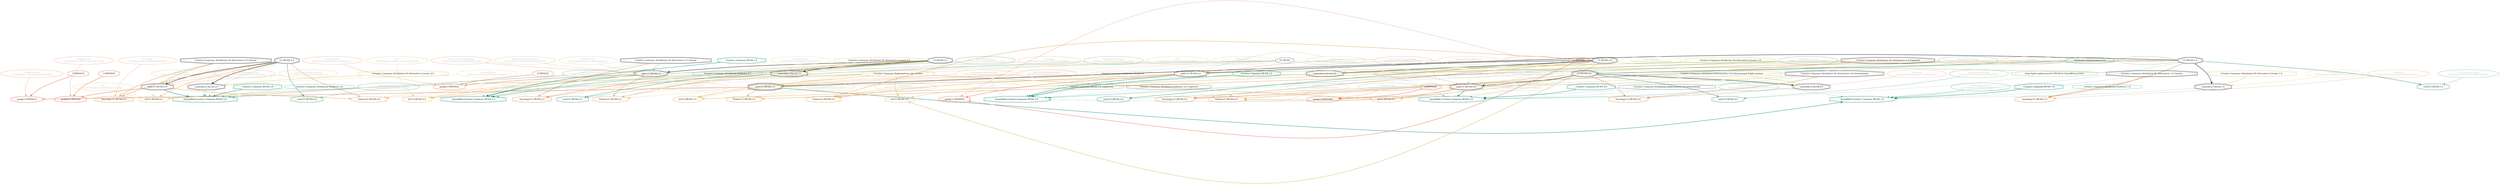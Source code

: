 strict digraph {
    node [shape=box];
    graph [splines=curved];
    1015 [label="SPDXLicense\n37c209ae707988d3d9118e39c70c1e90"
         ,fontcolor=gray
         ,color="#b8bf62"
         ,fillcolor="beige;1"
         ,shape=ellipse];
    1016 [label="spdx:CC-BY-ND-1.0"
         ,shape=tripleoctagon];
    1017 [label="CC-BY-ND-1.0"
         ,shape=doubleoctagon];
    1018 [label="Creative Commons Attribution No Derivatives 1.0 Generic"
         ,shape=doubleoctagon];
    1022 [label="SPDXLicense\n6cb02eb6780bf4bbcc4dd097dcd84f81"
         ,fontcolor=gray
         ,color="#b8bf62"
         ,fillcolor="beige;1"
         ,shape=ellipse];
    1023 [label="spdx:CC-BY-ND-2.0"
         ,shape=doubleoctagon];
    1024 [label="CC-BY-ND-2.0"
         ,shape=doubleoctagon];
    1025 [label="Creative Commons Attribution No Derivatives 2.0 Generic"
         ,shape=doubleoctagon];
    1029 [label="SPDXLicense\n60214fcd62d94a8e71edf6e0dfcf82a2"
         ,fontcolor=gray
         ,color="#b8bf62"
         ,fillcolor="beige;1"
         ,shape=ellipse];
    1030 [label="spdx:CC-BY-ND-2.5"
         ,shape=doubleoctagon];
    1031 [label="CC-BY-ND-2.5"
         ,shape=doubleoctagon];
    1032 [label="Creative Commons Attribution No Derivatives 2.5 Generic"
         ,shape=doubleoctagon];
    1043 [label="SPDXLicense\n8a05caf14f87a9dbac8459af7e6421b6"
         ,fontcolor=gray
         ,color="#b8bf62"
         ,fillcolor="beige;1"
         ,shape=ellipse];
    1044 [label="spdx:CC-BY-ND-3.0"
         ,shape=doubleoctagon];
    1045 [label="CC-BY-ND-3.0"
         ,shape=doubleoctagon];
    1046 [label="Creative Commons Attribution No Derivatives 3.0 Unported"
         ,shape=doubleoctagon];
    1050 [label="SPDXLicense\n03647f4d82d8d49cd2197e48100aed9e"
         ,fontcolor=gray
         ,color="#b8bf62"
         ,fillcolor="beige;1"
         ,shape=ellipse];
    1051 [label="spdx:CC-BY-ND-4.0"
         ,shape=doubleoctagon];
    1052 [label="CC-BY-ND-4.0"
         ,shape=doubleoctagon];
    1053 [label="Creative Commons Attribution No Derivatives 4.0 International"
         ,shape=doubleoctagon];
    5677 [label="GoogleLicense\n3133608093c1540c73ad9dd414300b37"
         ,fontcolor=gray
         ,color="#e06f45"
         ,fillcolor="beige;1"
         ,shape=ellipse];
    5678 [label="google:CCBYND10"
         ,color="#e06f45"
         ,shape=doubleoctagon];
    5679 [label=CCBYND10
         ,color="#e06f45"
         ,shape=doubleoctagon];
    5680 [label="GoogleLicense\nd2b78e919105357b57a00cdf401c3ef8"
         ,fontcolor=gray
         ,color="#e06f45"
         ,fillcolor="beige;1"
         ,shape=ellipse];
    5681 [label="google:CCBYND20"
         ,color="#e06f45"
         ,shape=doubleoctagon];
    5682 [label=CCBYND20
         ,color="#e06f45"
         ,shape=doubleoctagon];
    5683 [label="GoogleLicense\nd8f15031782c8ebfd3210a1d6bd3aeca"
         ,fontcolor=gray
         ,color="#e06f45"
         ,fillcolor="beige;1"
         ,shape=ellipse];
    5684 [label="google:CCBYND25"
         ,color="#e06f45"
         ,shape=doubleoctagon];
    5685 [label=CCBYND25
         ,color="#e06f45"
         ,shape=doubleoctagon];
    5686 [label="GoogleLicense\n09b3cf25b72780bd84143398334e665c"
         ,fontcolor=gray
         ,color="#e06f45"
         ,fillcolor="beige;1"
         ,shape=ellipse];
    5687 [label="google:CCBYND30"
         ,color="#e06f45"
         ,shape=doubleoctagon];
    5688 [label=CCBYND30
         ,color="#e06f45"
         ,shape=doubleoctagon];
    5689 [label="GoogleLicense\n440a7f38cc3fee1d43fc5be29d7e0404"
         ,fontcolor=gray
         ,color="#e06f45"
         ,fillcolor="beige;1"
         ,shape=ellipse];
    5690 [label="google:CCBYND40"
         ,color="#e06f45"
         ,shape=doubleoctagon];
    5691 [label=CCBYND40
         ,color="#e06f45"
         ,shape=doubleoctagon];
    6156 [label="FedoraEntry\na7dab576c16dd82f73fe700c7ffa7e28"
         ,fontcolor=gray
         ,color="#e09d4b"
         ,fillcolor="beige;1"
         ,shape=ellipse];
    6157 [label="Fedora:CC-BY-ND-1.0"
         ,color="#e09d4b"
         ,shape=doubleoctagon];
    6158 [label="Creative Commons Attribution-NoDerivs"
         ,color="#e09d4b"
         ,shape=octagon];
    6159 [label="CC-BY-ND"
         ,shape=octagon];
    6161 [label="FedoraEntry\n7237efd7c78d74dd78da4f9a95f3ab32"
         ,fontcolor=gray
         ,color="#e09d4b"
         ,fillcolor="beige;1"
         ,shape=ellipse];
    6162 [label="Fedora:CC-BY-ND-2.0"
         ,color="#e09d4b"
         ,shape=doubleoctagon];
    6163 [label="FedoraEntry\n615dac6addda01c86d7d59e7a851541d"
         ,fontcolor=gray
         ,color="#e09d4b"
         ,fillcolor="beige;1"
         ,shape=ellipse];
    6164 [label="Fedora:CC-BY-ND-2.5"
         ,color="#e09d4b"
         ,shape=doubleoctagon];
    6167 [label="FedoraEntry\n69622d7eaca52dd9abc4054a09c63448"
         ,fontcolor=gray
         ,color="#e09d4b"
         ,fillcolor="beige;1"
         ,shape=ellipse];
    6168 [label="Fedora:CC-BY-ND-3.0"
         ,color="#e09d4b"
         ,shape=doubleoctagon];
    6169 [label="FedoraEntry\ne184d93d72aa96beb739e083c7d75dee"
         ,fontcolor=gray
         ,color="#e09d4b"
         ,fillcolor="beige;1"
         ,shape=ellipse];
    6170 [label="Fedora:CC-BY-ND-4.0"
         ,color="#e09d4b"
         ,shape=doubleoctagon];
    10077 [label="FSF\n573b8e8fe645981b20310bc90b446d2e"
          ,fontcolor=gray
          ,color="#deb256"
          ,fillcolor="beige;1"
          ,shape=ellipse];
    10078 [label="fsf:CC-BY-ND-1.0"
          ,color="#deb256"
          ,shape=doubleoctagon];
    10079 [label="Creative Commons Noderivatives, any version"
          ,color="#deb256"
          ,shape=doubleoctagon];
    10081 [label="FSF\naa7f7355eb07acfa89878cb57dfa7d2c"
          ,fontcolor=gray
          ,color="#deb256"
          ,fillcolor="beige;1"
          ,shape=ellipse];
    10082 [label="fsf:CC-BY-ND-2.0"
          ,color="#deb256"
          ,shape=doubleoctagon];
    10083 [label="FSF\n2098499d4e12ed6b15c59b21dd7382d4"
          ,fontcolor=gray
          ,color="#deb256"
          ,fillcolor="beige;1"
          ,shape=ellipse];
    10084 [label="fsf:CC-BY-ND-2.5"
          ,color="#deb256"
          ,shape=doubleoctagon];
    10085 [label="FSF\ne40baa0a87719eee9a632540d1c406e7"
          ,fontcolor=gray
          ,color="#deb256"
          ,fillcolor="beige;1"
          ,shape=ellipse];
    10086 [label="fsf:CC-BY-ND-3.0"
          ,color="#deb256"
          ,shape=doubleoctagon];
    10087 [label="FSF\n247b98392cad983f8c73d9703d663552"
          ,fontcolor=gray
          ,color="#deb256"
          ,fillcolor="beige;1"
          ,shape=ellipse];
    10088 [label="fsf:CC-BY-ND-4.0"
          ,color="#deb256"
          ,shape=doubleoctagon];
    13422 [label="ScancodeData\nf5f9de5ce8ece7a9ce8e07f7a0356950"
          ,fontcolor=gray
          ,color="#dac767"
          ,fillcolor="beige;1"
          ,shape=ellipse];
    13423 [label="scancode:cc-by-nd-1.0"
          ,shape=doubleoctagon];
    13424 [label="Creative Commons Attribution No Derivatives License 1.0"
          ,color="#dac767"
          ,shape=doubleoctagon];
    13428 [label="ScancodeData\n04e12ea2ea021a0ee5f32d533eede279"
          ,fontcolor=gray
          ,color="#dac767"
          ,fillcolor="beige;1"
          ,shape=ellipse];
    13429 [label="scancode:cc-by-nd-2.0"
          ,shape=doubleoctagon];
    13430 [label="Creative Commons Attribution No Derivatives License 2.0"
          ,color="#dac767"
          ,shape=doubleoctagon];
    13434 [label="ScancodeData\nd20185f265c1c483863c1f65cb2f7771"
          ,fontcolor=gray
          ,color="#dac767"
          ,fillcolor="beige;1"
          ,shape=ellipse];
    13435 [label="scancode:cc-by-nd-2.5"
          ,shape=doubleoctagon];
    13436 [label="Creative Commons Attribution No Derivatives License 2.5"
          ,color="#dac767"
          ,shape=doubleoctagon];
    13443 [label="ScancodeData\n9b26435341dc8c166c6d56897aaaa28c"
          ,fontcolor=gray
          ,color="#dac767"
          ,fillcolor="beige;1"
          ,shape=ellipse];
    13444 [label="scancode:cc-by-nd-3.0"
          ,shape=doubleoctagon];
    13445 [label="Creative Commons Attribution No Derivatives License 3.0"
          ,color="#dac767"
          ,shape=doubleoctagon];
    13449 [label="ScancodeData\nff70af0d705f134bd142619b622e034f"
          ,fontcolor=gray
          ,color="#dac767"
          ,fillcolor="beige;1"
          ,shape=ellipse];
    13450 [label="scancode:cc-by-nd-4.0"
          ,shape=doubleoctagon];
    13451 [label="Creative Commons Attribution-NoDerivatives 4.0 International Public License"
          ,color="#dac767"
          ,shape=doubleoctagon];
    26802 [label="Fossology\n9b26347cf5d1e565a0175855cd6997c8"
          ,fontcolor=gray
          ,color="#e18745"
          ,fillcolor="beige;1"
          ,shape=ellipse];
    26803 [label="fossology:CC-BY-ND-1.0"
          ,color="#e18745"
          ,shape=doubleoctagon];
    26805 [label="Fossology\n7f181cfba41907336699350f84a0985f"
          ,fontcolor=gray
          ,color="#e18745"
          ,fillcolor="beige;1"
          ,shape=ellipse];
    26806 [label="fossology:CC-BY-ND-2.0"
          ,color="#e18745"
          ,shape=doubleoctagon];
    26808 [label="Fossology\n05ea7ba078be48461d34e3e044098962"
          ,fontcolor=gray
          ,color="#e18745"
          ,fillcolor="beige;1"
          ,shape=ellipse];
    26809 [label="fossology:CC-BY-ND-2.5"
          ,color="#e18745"
          ,shape=doubleoctagon];
    26811 [label="Fossology\n6c26eacb7539a5921e9747c3d9a465e7"
          ,fontcolor=gray
          ,color="#e18745"
          ,fillcolor="beige;1"
          ,shape=ellipse];
    26812 [label="fossology:CC-BY-ND-3.0"
          ,color="#e18745"
          ,shape=doubleoctagon];
    27290 [label="Fossology\na6ce2cf9fd6028b6ef11714cde20b31e"
          ,fontcolor=gray
          ,color="#e18745"
          ,fillcolor="beige;1"
          ,shape=ellipse];
    27291 [label="fossology:CC-BY-ND-4.0"
          ,color="#e18745"
          ,shape=doubleoctagon];
    28264 [label="OKFN\n06ff74db40ae371a6de48cbfaf2db6fc"
          ,fontcolor=gray
          ,color="#379469"
          ,fillcolor="beige;1"
          ,shape=ellipse];
    28265 [label="Attribution-NoDerivatives 4.0"
          ,color="#379469"
          ,shape=doubleoctagon];
    28596 [label="OrtLicenseCategorization\n6545010af5cae226f95a69e2cb67ed9f"
          ,fontcolor=gray
          ,color="#e06f45"
          ,fillcolor="beige;1"
          ,shape=ellipse];
    28597 [label="OrtLicenseCategorization\ndaf365030ae1de850d2fab6785d0cb2d"
          ,fontcolor=gray
          ,color="#e06f45"
          ,fillcolor="beige;1"
          ,shape=ellipse];
    28598 [label="OrtLicenseCategorization\na789e4c5208cf1cab983498d80ea65cf"
          ,fontcolor=gray
          ,color="#e06f45"
          ,fillcolor="beige;1"
          ,shape=ellipse];
    28599 [label="OrtLicenseCategorization\nefb85301fb03b18fba88ecfac13d945a"
          ,fontcolor=gray
          ,color="#e06f45"
          ,fillcolor="beige;1"
          ,shape=ellipse];
    28601 [label="OrtLicenseCategorization\n3ba4e3ead12fe2a0ab2b64fb20084755"
          ,fontcolor=gray
          ,color="#e06f45"
          ,fillcolor="beige;1"
          ,shape=ellipse];
    35421 [label="OrtLicenseCategorization\n3e9e3e76f6e4d04c8cb23ecd2acb59f9"
          ,fontcolor=gray
          ,color="#e09d4b"
          ,fillcolor="beige;1"
          ,shape=ellipse];
    35422 [label="OrtLicenseCategorization\n82f71d34a7a2a71405da7c19cafea1c6"
          ,fontcolor=gray
          ,color="#e09d4b"
          ,fillcolor="beige;1"
          ,shape=ellipse];
    35423 [label="OrtLicenseCategorization\n78a51e4b9a77d198f42d42dbca45b628"
          ,fontcolor=gray
          ,color="#e09d4b"
          ,fillcolor="beige;1"
          ,shape=ellipse];
    35424 [label="OrtLicenseCategorization\nad460c829be4b032a1dae51a1bcaac4e"
          ,fontcolor=gray
          ,color="#e09d4b"
          ,fillcolor="beige;1"
          ,shape=ellipse];
    35425 [label="OrtLicenseCategorization\nf713885b747919ab3dab39d584425fce"
          ,fontcolor=gray
          ,color="#e09d4b"
          ,fillcolor="beige;1"
          ,shape=ellipse];
    36599 [label="CavilLicenseChange\n83eb0b2e202ebf7c097844dd516d6b97"
          ,fontcolor=gray
          ,color="#379469"
          ,fillcolor="beige;1"
          ,shape=ellipse];
    36600 [label="cavil:CC-BY-ND-1.0"
          ,color="#379469"
          ,shape=doubleoctagon];
    36601 [label="CavilLicenseChange\nb4b13cfbfc7e7776ea1fafbc489923c0"
          ,fontcolor=gray
          ,color="#379469"
          ,fillcolor="beige;1"
          ,shape=ellipse];
    36602 [label="cavil:CC-BY-ND-2.0"
          ,color="#379469"
          ,shape=doubleoctagon];
    36603 [label="CavilLicenseChange\nb0fa5dda327b2f00ef4d096dadbc5c48"
          ,fontcolor=gray
          ,color="#379469"
          ,fillcolor="beige;1"
          ,shape=ellipse];
    36604 [label="cavil:CC-BY-ND-2.5"
          ,color="#379469"
          ,shape=doubleoctagon];
    36605 [label="CavilLicenseChange\n083f8a762f3920ef26011320407eaa7d"
          ,fontcolor=gray
          ,color="#379469"
          ,fillcolor="beige;1"
          ,shape=ellipse];
    36606 [label="cavil:CC-BY-ND-3.0"
          ,color="#379469"
          ,shape=doubleoctagon];
    36609 [label="CavilLicenseChange\n4a47ed2fae7f11bd79f6c8023fd5d5b3"
          ,fontcolor=gray
          ,color="#379469"
          ,fillcolor="beige;1"
          ,shape=ellipse];
    36610 [label="cavil:CC-BY-ND-4.0"
          ,color="#379469"
          ,shape=doubleoctagon];
    36611 [label="http://spdx.org/licenses/CC-BY-ND-4.0.html#licenseText"
          ,color="#379469"
          ,shape=octagon];
    40127 [label="MetaeffektLicense\n26fa4e88698d44e6fae08a213a7073c0"
          ,fontcolor=gray
          ,color="#00876c"
          ,fillcolor="beige;1"
          ,shape=ellipse];
    40128 [label="metaeffekt:Creative Commons BY-ND 4.0"
          ,color="#00876c"
          ,shape=doubleoctagon];
    40129 [label="Creative Commons BY-ND 4.0"
          ,color="#00876c"
          ,shape=doubleoctagon];
    40130 [label="Creative Commons Attribution-NoDerivatives 4.0 International"
          ,shape=octagon];
    40131 [label="MetaeffektLicense\ndf4f9de01576fa63c48932b55ce6f6e1"
          ,fontcolor=gray
          ,color="#00876c"
          ,fillcolor="beige;1"
          ,shape=ellipse];
    40132 [label="metaeffekt:Creative Commons BY-ND 3.0"
          ,color="#00876c"
          ,shape=doubleoctagon];
    40133 [label="Creative Commons BY-ND 3.0"
          ,color="#00876c"
          ,shape=doubleoctagon];
    40134 [label="Creative Commons Attribution-NoDerivs 3.0 Unported"
          ,shape=octagon];
    40135 [label="Creative Commons BY-ND 3.0 (unported)"
          ,color="#00876c"
          ,shape=octagon];
    40143 [label="MetaeffektLicense\nf51921cc8b6c3d96b268fd205faca7a9"
          ,fontcolor=gray
          ,color="#00876c"
          ,fillcolor="beige;1"
          ,shape=ellipse];
    40144 [label="metaeffekt:Creative Commons BY-ND 2.5"
          ,color="#00876c"
          ,shape=doubleoctagon];
    40145 [label="Creative Commons BY-ND 2.5"
          ,color="#00876c"
          ,shape=doubleoctagon];
    40146 [label="Creative Commons Attribution-NoDerivs 2.5"
          ,color="#00876c"
          ,shape=octagon];
    40147 [label="MetaeffektLicense\n4c6b7484282743d57b6b98926cc0e462"
          ,fontcolor=gray
          ,color="#00876c"
          ,fillcolor="beige;1"
          ,shape=ellipse];
    40148 [label="metaeffekt:Creative Commons BY-ND 2.0"
          ,color="#00876c"
          ,shape=doubleoctagon];
    40149 [label="Creative Commons BY-ND 2.0"
          ,color="#00876c"
          ,shape=doubleoctagon];
    40150 [label="Creative Commons Attribution-NoDerivs 2.0"
          ,color="#00876c"
          ,shape=octagon];
    40151 [label="MetaeffektLicense\naaa81669fa23d7f88f61c3ad0cd27717"
          ,fontcolor=gray
          ,color="#00876c"
          ,fillcolor="beige;1"
          ,shape=ellipse];
    40152 [label="metaeffekt:Creative Commons BY-ND 1.0"
          ,color="#00876c"
          ,shape=doubleoctagon];
    40153 [label="Creative Commons BY-ND 1.0"
          ,color="#00876c"
          ,shape=doubleoctagon];
    40154 [label="Creative Commons Attribution-NoDerivs 1.0"
          ,color="#00876c"
          ,shape=octagon];
    1015 -> 1016 [weight=0.5
                 ,color="#b8bf62"];
    1016 -> 5678 [style=bold
                 ,arrowhead=vee
                 ,weight=0.7
                 ,color="#e06f45"];
    1016 -> 6157 [style=bold
                 ,arrowhead=vee
                 ,weight=0.7
                 ,color="#e09d4b"];
    1016 -> 10078 [style=dashed
                  ,arrowhead=vee
                  ,weight=0.5
                  ,color="#deb256"];
    1016 -> 40152 [style=bold
                  ,arrowhead=vee
                  ,weight=0.7
                  ,color="#00876c"];
    1017 -> 1016 [style=bold
                 ,arrowhead=vee
                 ,weight=0.7];
    1017 -> 6157 [style=bold
                 ,arrowhead=vee
                 ,weight=0.7
                 ,color="#e09d4b"];
    1017 -> 10078 [style=bold
                  ,arrowhead=vee
                  ,weight=0.7
                  ,color="#deb256"];
    1017 -> 13423 [style=bold
                  ,arrowhead=vee
                  ,weight=0.7];
    1017 -> 26803 [style=bold
                  ,arrowhead=vee
                  ,weight=0.7
                  ,color="#e18745"];
    1017 -> 36600 [style=bold
                  ,arrowhead=vee
                  ,weight=0.7
                  ,color="#379469"];
    1017 -> 36600 [style=bold
                  ,arrowhead=vee
                  ,weight=0.7
                  ,color="#379469"];
    1017 -> 40152 [style=dashed
                  ,arrowhead=vee
                  ,weight=0.5
                  ,color="#00876c"];
    1018 -> 1016 [style=bold
                 ,arrowhead=vee
                 ,weight=0.7
                 ,color="#b8bf62"];
    1018 -> 26803 [style=bold
                  ,arrowhead=vee
                  ,weight=0.7
                  ,color="#e18745"];
    1018 -> 40152 [style=dashed
                  ,arrowhead=vee
                  ,weight=0.5
                  ,color="#00876c"];
    1022 -> 1023 [weight=0.5
                 ,color="#b8bf62"];
    1023 -> 5681 [style=bold
                 ,arrowhead=vee
                 ,weight=0.7
                 ,color="#e06f45"];
    1023 -> 6162 [style=bold
                 ,arrowhead=vee
                 ,weight=0.7
                 ,color="#e09d4b"];
    1023 -> 10082 [style=dashed
                  ,arrowhead=vee
                  ,weight=0.5
                  ,color="#deb256"];
    1023 -> 40148 [style=bold
                  ,arrowhead=vee
                  ,weight=0.7
                  ,color="#00876c"];
    1024 -> 1023 [style=bold
                 ,arrowhead=vee
                 ,weight=0.7];
    1024 -> 6162 [style=bold
                 ,arrowhead=vee
                 ,weight=0.7
                 ,color="#e09d4b"];
    1024 -> 10082 [style=bold
                  ,arrowhead=vee
                  ,weight=0.7
                  ,color="#deb256"];
    1024 -> 13429 [style=bold
                  ,arrowhead=vee
                  ,weight=0.7];
    1024 -> 26806 [style=bold
                  ,arrowhead=vee
                  ,weight=0.7
                  ,color="#e18745"];
    1024 -> 36602 [style=bold
                  ,arrowhead=vee
                  ,weight=0.7
                  ,color="#379469"];
    1024 -> 36602 [style=bold
                  ,arrowhead=vee
                  ,weight=0.7
                  ,color="#379469"];
    1024 -> 40148 [style=dashed
                  ,arrowhead=vee
                  ,weight=0.5
                  ,color="#00876c"];
    1025 -> 1023 [style=bold
                 ,arrowhead=vee
                 ,weight=0.7
                 ,color="#b8bf62"];
    1025 -> 26806 [style=bold
                  ,arrowhead=vee
                  ,weight=0.7
                  ,color="#e18745"];
    1025 -> 40148 [style=dashed
                  ,arrowhead=vee
                  ,weight=0.5
                  ,color="#00876c"];
    1029 -> 1030 [weight=0.5
                 ,color="#b8bf62"];
    1030 -> 5684 [style=bold
                 ,arrowhead=vee
                 ,weight=0.7
                 ,color="#e06f45"];
    1030 -> 6164 [style=bold
                 ,arrowhead=vee
                 ,weight=0.7
                 ,color="#e09d4b"];
    1030 -> 10084 [style=dashed
                  ,arrowhead=vee
                  ,weight=0.5
                  ,color="#deb256"];
    1030 -> 40144 [style=bold
                  ,arrowhead=vee
                  ,weight=0.7
                  ,color="#00876c"];
    1031 -> 1030 [style=bold
                 ,arrowhead=vee
                 ,weight=0.7];
    1031 -> 6164 [style=bold
                 ,arrowhead=vee
                 ,weight=0.7
                 ,color="#e09d4b"];
    1031 -> 10084 [style=bold
                  ,arrowhead=vee
                  ,weight=0.7
                  ,color="#deb256"];
    1031 -> 13435 [style=bold
                  ,arrowhead=vee
                  ,weight=0.7];
    1031 -> 26809 [style=bold
                  ,arrowhead=vee
                  ,weight=0.7
                  ,color="#e18745"];
    1031 -> 36604 [style=bold
                  ,arrowhead=vee
                  ,weight=0.7
                  ,color="#379469"];
    1031 -> 36604 [style=bold
                  ,arrowhead=vee
                  ,weight=0.7
                  ,color="#379469"];
    1031 -> 40144 [style=dashed
                  ,arrowhead=vee
                  ,weight=0.5
                  ,color="#00876c"];
    1032 -> 1030 [style=bold
                 ,arrowhead=vee
                 ,weight=0.7
                 ,color="#b8bf62"];
    1032 -> 26809 [style=bold
                  ,arrowhead=vee
                  ,weight=0.7
                  ,color="#e18745"];
    1032 -> 40144 [style=dashed
                  ,arrowhead=vee
                  ,weight=0.5
                  ,color="#00876c"];
    1043 -> 1044 [weight=0.5
                 ,color="#b8bf62"];
    1044 -> 5687 [style=bold
                 ,arrowhead=vee
                 ,weight=0.7
                 ,color="#e06f45"];
    1044 -> 6168 [style=bold
                 ,arrowhead=vee
                 ,weight=0.7
                 ,color="#e09d4b"];
    1044 -> 10086 [style=dashed
                  ,arrowhead=vee
                  ,weight=0.5
                  ,color="#deb256"];
    1044 -> 40132 [style=bold
                  ,arrowhead=vee
                  ,weight=0.7
                  ,color="#00876c"];
    1045 -> 1044 [style=bold
                 ,arrowhead=vee
                 ,weight=0.7];
    1045 -> 6168 [style=bold
                 ,arrowhead=vee
                 ,weight=0.7
                 ,color="#e09d4b"];
    1045 -> 10086 [style=bold
                  ,arrowhead=vee
                  ,weight=0.7
                  ,color="#deb256"];
    1045 -> 13444 [style=bold
                  ,arrowhead=vee
                  ,weight=0.7];
    1045 -> 26812 [style=bold
                  ,arrowhead=vee
                  ,weight=0.7
                  ,color="#e18745"];
    1045 -> 36606 [style=bold
                  ,arrowhead=vee
                  ,weight=0.7
                  ,color="#379469"];
    1045 -> 36606 [style=bold
                  ,arrowhead=vee
                  ,weight=0.7
                  ,color="#379469"];
    1045 -> 40132 [style=dashed
                  ,arrowhead=vee
                  ,weight=0.5
                  ,color="#00876c"];
    1046 -> 1044 [style=bold
                 ,arrowhead=vee
                 ,weight=0.7
                 ,color="#b8bf62"];
    1046 -> 26812 [style=bold
                  ,arrowhead=vee
                  ,weight=0.7
                  ,color="#e18745"];
    1046 -> 40132 [style=dashed
                  ,arrowhead=vee
                  ,weight=0.5
                  ,color="#00876c"];
    1050 -> 1051 [weight=0.5
                 ,color="#b8bf62"];
    1051 -> 5690 [style=bold
                 ,arrowhead=vee
                 ,weight=0.7
                 ,color="#e06f45"];
    1051 -> 6170 [style=bold
                 ,arrowhead=vee
                 ,weight=0.7
                 ,color="#e09d4b"];
    1051 -> 10088 [style=dashed
                  ,arrowhead=vee
                  ,weight=0.5
                  ,color="#deb256"];
    1051 -> 40128 [style=bold
                  ,arrowhead=vee
                  ,weight=0.7
                  ,color="#00876c"];
    1052 -> 1051 [style=bold
                 ,arrowhead=vee
                 ,weight=0.7];
    1052 -> 6170 [style=bold
                 ,arrowhead=vee
                 ,weight=0.7
                 ,color="#e09d4b"];
    1052 -> 10088 [style=bold
                  ,arrowhead=vee
                  ,weight=0.7
                  ,color="#deb256"];
    1052 -> 13450 [style=bold
                  ,arrowhead=vee
                  ,weight=0.7];
    1052 -> 27291 [style=bold
                  ,arrowhead=vee
                  ,weight=0.7
                  ,color="#e18745"];
    1052 -> 36610 [style=bold
                  ,arrowhead=vee
                  ,weight=0.7
                  ,color="#379469"];
    1052 -> 36610 [style=bold
                  ,arrowhead=vee
                  ,weight=0.7
                  ,color="#379469"];
    1052 -> 40128 [style=dashed
                  ,arrowhead=vee
                  ,weight=0.5
                  ,color="#00876c"];
    1053 -> 1051 [style=bold
                 ,arrowhead=vee
                 ,weight=0.7
                 ,color="#b8bf62"];
    1053 -> 27291 [style=bold
                  ,arrowhead=vee
                  ,weight=0.7
                  ,color="#e18745"];
    1053 -> 40128 [style=dashed
                  ,arrowhead=vee
                  ,weight=0.5
                  ,color="#00876c"];
    5677 -> 5678 [weight=0.5
                 ,color="#e06f45"];
    5679 -> 5678 [style=bold
                 ,arrowhead=vee
                 ,weight=0.7
                 ,color="#e06f45"];
    5680 -> 5681 [weight=0.5
                 ,color="#e06f45"];
    5682 -> 5681 [style=bold
                 ,arrowhead=vee
                 ,weight=0.7
                 ,color="#e06f45"];
    5683 -> 5684 [weight=0.5
                 ,color="#e06f45"];
    5685 -> 5684 [style=bold
                 ,arrowhead=vee
                 ,weight=0.7
                 ,color="#e06f45"];
    5686 -> 5687 [weight=0.5
                 ,color="#e06f45"];
    5688 -> 5687 [style=bold
                 ,arrowhead=vee
                 ,weight=0.7
                 ,color="#e06f45"];
    5689 -> 5690 [weight=0.5
                 ,color="#e06f45"];
    5691 -> 5690 [style=bold
                 ,arrowhead=vee
                 ,weight=0.7
                 ,color="#e06f45"];
    6156 -> 6157 [weight=0.5
                 ,color="#e09d4b"];
    6158 -> 6157 [style=dashed
                 ,arrowhead=vee
                 ,weight=0.5
                 ,color="#e09d4b"];
    6158 -> 6162 [style=dashed
                 ,arrowhead=vee
                 ,weight=0.5
                 ,color="#e09d4b"];
    6158 -> 6164 [style=dashed
                 ,arrowhead=vee
                 ,weight=0.5
                 ,color="#e09d4b"];
    6158 -> 6168 [style=dashed
                 ,arrowhead=vee
                 ,weight=0.5
                 ,color="#e09d4b"];
    6158 -> 6170 [style=dashed
                 ,arrowhead=vee
                 ,weight=0.5
                 ,color="#e09d4b"];
    6159 -> 6157 [style=dashed
                 ,arrowhead=vee
                 ,weight=0.5
                 ,color="#e09d4b"];
    6159 -> 6162 [style=dashed
                 ,arrowhead=vee
                 ,weight=0.5
                 ,color="#e09d4b"];
    6159 -> 6164 [style=dashed
                 ,arrowhead=vee
                 ,weight=0.5
                 ,color="#e09d4b"];
    6159 -> 6168 [style=dashed
                 ,arrowhead=vee
                 ,weight=0.5
                 ,color="#e09d4b"];
    6159 -> 6170 [style=dashed
                 ,arrowhead=vee
                 ,weight=0.5
                 ,color="#e09d4b"];
    6159 -> 40128 [style=dashed
                  ,arrowhead=vee
                  ,weight=0.5
                  ,color="#00876c"];
    6159 -> 40132 [style=dashed
                  ,arrowhead=vee
                  ,weight=0.5
                  ,color="#00876c"];
    6159 -> 40144 [style=dashed
                  ,arrowhead=vee
                  ,weight=0.5
                  ,color="#00876c"];
    6159 -> 40148 [style=dashed
                  ,arrowhead=vee
                  ,weight=0.5
                  ,color="#00876c"];
    6159 -> 40152 [style=dashed
                  ,arrowhead=vee
                  ,weight=0.5
                  ,color="#00876c"];
    6161 -> 6162 [weight=0.5
                 ,color="#e09d4b"];
    6163 -> 6164 [weight=0.5
                 ,color="#e09d4b"];
    6167 -> 6168 [weight=0.5
                 ,color="#e09d4b"];
    6169 -> 6170 [weight=0.5
                 ,color="#e09d4b"];
    10077 -> 10078 [weight=0.5
                   ,color="#deb256"];
    10079 -> 10078 [style=bold
                   ,arrowhead=vee
                   ,weight=0.7
                   ,color="#deb256"];
    10079 -> 10082 [style=bold
                   ,arrowhead=vee
                   ,weight=0.7
                   ,color="#deb256"];
    10079 -> 10084 [style=bold
                   ,arrowhead=vee
                   ,weight=0.7
                   ,color="#deb256"];
    10079 -> 10086 [style=bold
                   ,arrowhead=vee
                   ,weight=0.7
                   ,color="#deb256"];
    10079 -> 10088 [style=bold
                   ,arrowhead=vee
                   ,weight=0.7
                   ,color="#deb256"];
    10081 -> 10082 [weight=0.5
                   ,color="#deb256"];
    10083 -> 10084 [weight=0.5
                   ,color="#deb256"];
    10085 -> 10086 [weight=0.5
                   ,color="#deb256"];
    10087 -> 10088 [weight=0.5
                   ,color="#deb256"];
    13422 -> 13423 [weight=0.5
                   ,color="#dac767"];
    13423 -> 40152 [style=dashed
                   ,arrowhead=vee
                   ,weight=0.5
                   ,color="#00876c"];
    13424 -> 13423 [style=bold
                   ,arrowhead=vee
                   ,weight=0.7
                   ,color="#dac767"];
    13428 -> 13429 [weight=0.5
                   ,color="#dac767"];
    13429 -> 40148 [style=dashed
                   ,arrowhead=vee
                   ,weight=0.5
                   ,color="#00876c"];
    13430 -> 13429 [style=bold
                   ,arrowhead=vee
                   ,weight=0.7
                   ,color="#dac767"];
    13434 -> 13435 [weight=0.5
                   ,color="#dac767"];
    13435 -> 40144 [style=dashed
                   ,arrowhead=vee
                   ,weight=0.5
                   ,color="#00876c"];
    13436 -> 13435 [style=bold
                   ,arrowhead=vee
                   ,weight=0.7
                   ,color="#dac767"];
    13443 -> 13444 [weight=0.5
                   ,color="#dac767"];
    13444 -> 40132 [style=dashed
                   ,arrowhead=vee
                   ,weight=0.5
                   ,color="#00876c"];
    13445 -> 13444 [style=bold
                   ,arrowhead=vee
                   ,weight=0.7
                   ,color="#dac767"];
    13449 -> 13450 [weight=0.5
                   ,color="#dac767"];
    13450 -> 40128 [style=dashed
                   ,arrowhead=vee
                   ,weight=0.5
                   ,color="#00876c"];
    13451 -> 13450 [style=bold
                   ,arrowhead=vee
                   ,weight=0.7
                   ,color="#dac767"];
    26802 -> 26803 [weight=0.5
                   ,color="#e18745"];
    26805 -> 26806 [weight=0.5
                   ,color="#e18745"];
    26808 -> 26809 [weight=0.5
                   ,color="#e18745"];
    26811 -> 26812 [weight=0.5
                   ,color="#e18745"];
    27290 -> 27291 [weight=0.5
                   ,color="#e18745"];
    28264 -> 1052 [weight=0.5
                  ,color="#379469"];
    28265 -> 1052 [style=bold
                  ,arrowhead=vee
                  ,weight=0.7
                  ,color="#379469"];
    28596 -> 1016 [weight=0.5
                  ,color="#e06f45"];
    28597 -> 1023 [weight=0.5
                  ,color="#e06f45"];
    28598 -> 1030 [weight=0.5
                  ,color="#e06f45"];
    28599 -> 1044 [weight=0.5
                  ,color="#e06f45"];
    28601 -> 1051 [weight=0.5
                  ,color="#e06f45"];
    35421 -> 1016 [weight=0.5
                  ,color="#e09d4b"];
    35422 -> 1023 [weight=0.5
                  ,color="#e09d4b"];
    35423 -> 1030 [weight=0.5
                  ,color="#e09d4b"];
    35424 -> 1044 [weight=0.5
                  ,color="#e09d4b"];
    35425 -> 1051 [weight=0.5
                  ,color="#e09d4b"];
    36599 -> 36600 [weight=0.5
                   ,color="#379469"];
    36601 -> 36602 [weight=0.5
                   ,color="#379469"];
    36603 -> 36604 [weight=0.5
                   ,color="#379469"];
    36605 -> 36606 [weight=0.5
                   ,color="#379469"];
    36609 -> 36610 [weight=0.5
                   ,color="#379469"];
    36611 -> 36610 [style=dashed
                   ,arrowhead=vee
                   ,weight=0.5
                   ,color="#379469"];
    40127 -> 40128 [weight=0.5
                   ,color="#00876c"];
    40129 -> 40128 [style=bold
                   ,arrowhead=vee
                   ,weight=0.7
                   ,color="#00876c"];
    40129 -> 40128 [style=bold
                   ,arrowhead=vee
                   ,weight=0.7
                   ,color="#00876c"];
    40130 -> 40128 [style=dashed
                   ,arrowhead=vee
                   ,weight=0.5
                   ,color="#00876c"];
    40131 -> 40132 [weight=0.5
                   ,color="#00876c"];
    40133 -> 40132 [style=bold
                   ,arrowhead=vee
                   ,weight=0.7
                   ,color="#00876c"];
    40134 -> 40132 [style=dashed
                   ,arrowhead=vee
                   ,weight=0.5
                   ,color="#00876c"];
    40135 -> 40132 [style=dashed
                   ,arrowhead=vee
                   ,weight=0.5
                   ,color="#00876c"];
    40143 -> 40144 [weight=0.5
                   ,color="#00876c"];
    40145 -> 40144 [style=bold
                   ,arrowhead=vee
                   ,weight=0.7
                   ,color="#00876c"];
    40146 -> 40144 [style=dashed
                   ,arrowhead=vee
                   ,weight=0.5
                   ,color="#00876c"];
    40147 -> 40148 [weight=0.5
                   ,color="#00876c"];
    40149 -> 40148 [style=bold
                   ,arrowhead=vee
                   ,weight=0.7
                   ,color="#00876c"];
    40149 -> 40148 [style=bold
                   ,arrowhead=vee
                   ,weight=0.7
                   ,color="#00876c"];
    40150 -> 40148 [style=dashed
                   ,arrowhead=vee
                   ,weight=0.5
                   ,color="#00876c"];
    40151 -> 40152 [weight=0.5
                   ,color="#00876c"];
    40153 -> 40152 [style=bold
                   ,arrowhead=vee
                   ,weight=0.7
                   ,color="#00876c"];
    40153 -> 40152 [style=bold
                   ,arrowhead=vee
                   ,weight=0.7
                   ,color="#00876c"];
    40154 -> 40152 [style=dashed
                   ,arrowhead=vee
                   ,weight=0.5
                   ,color="#00876c"];
}
